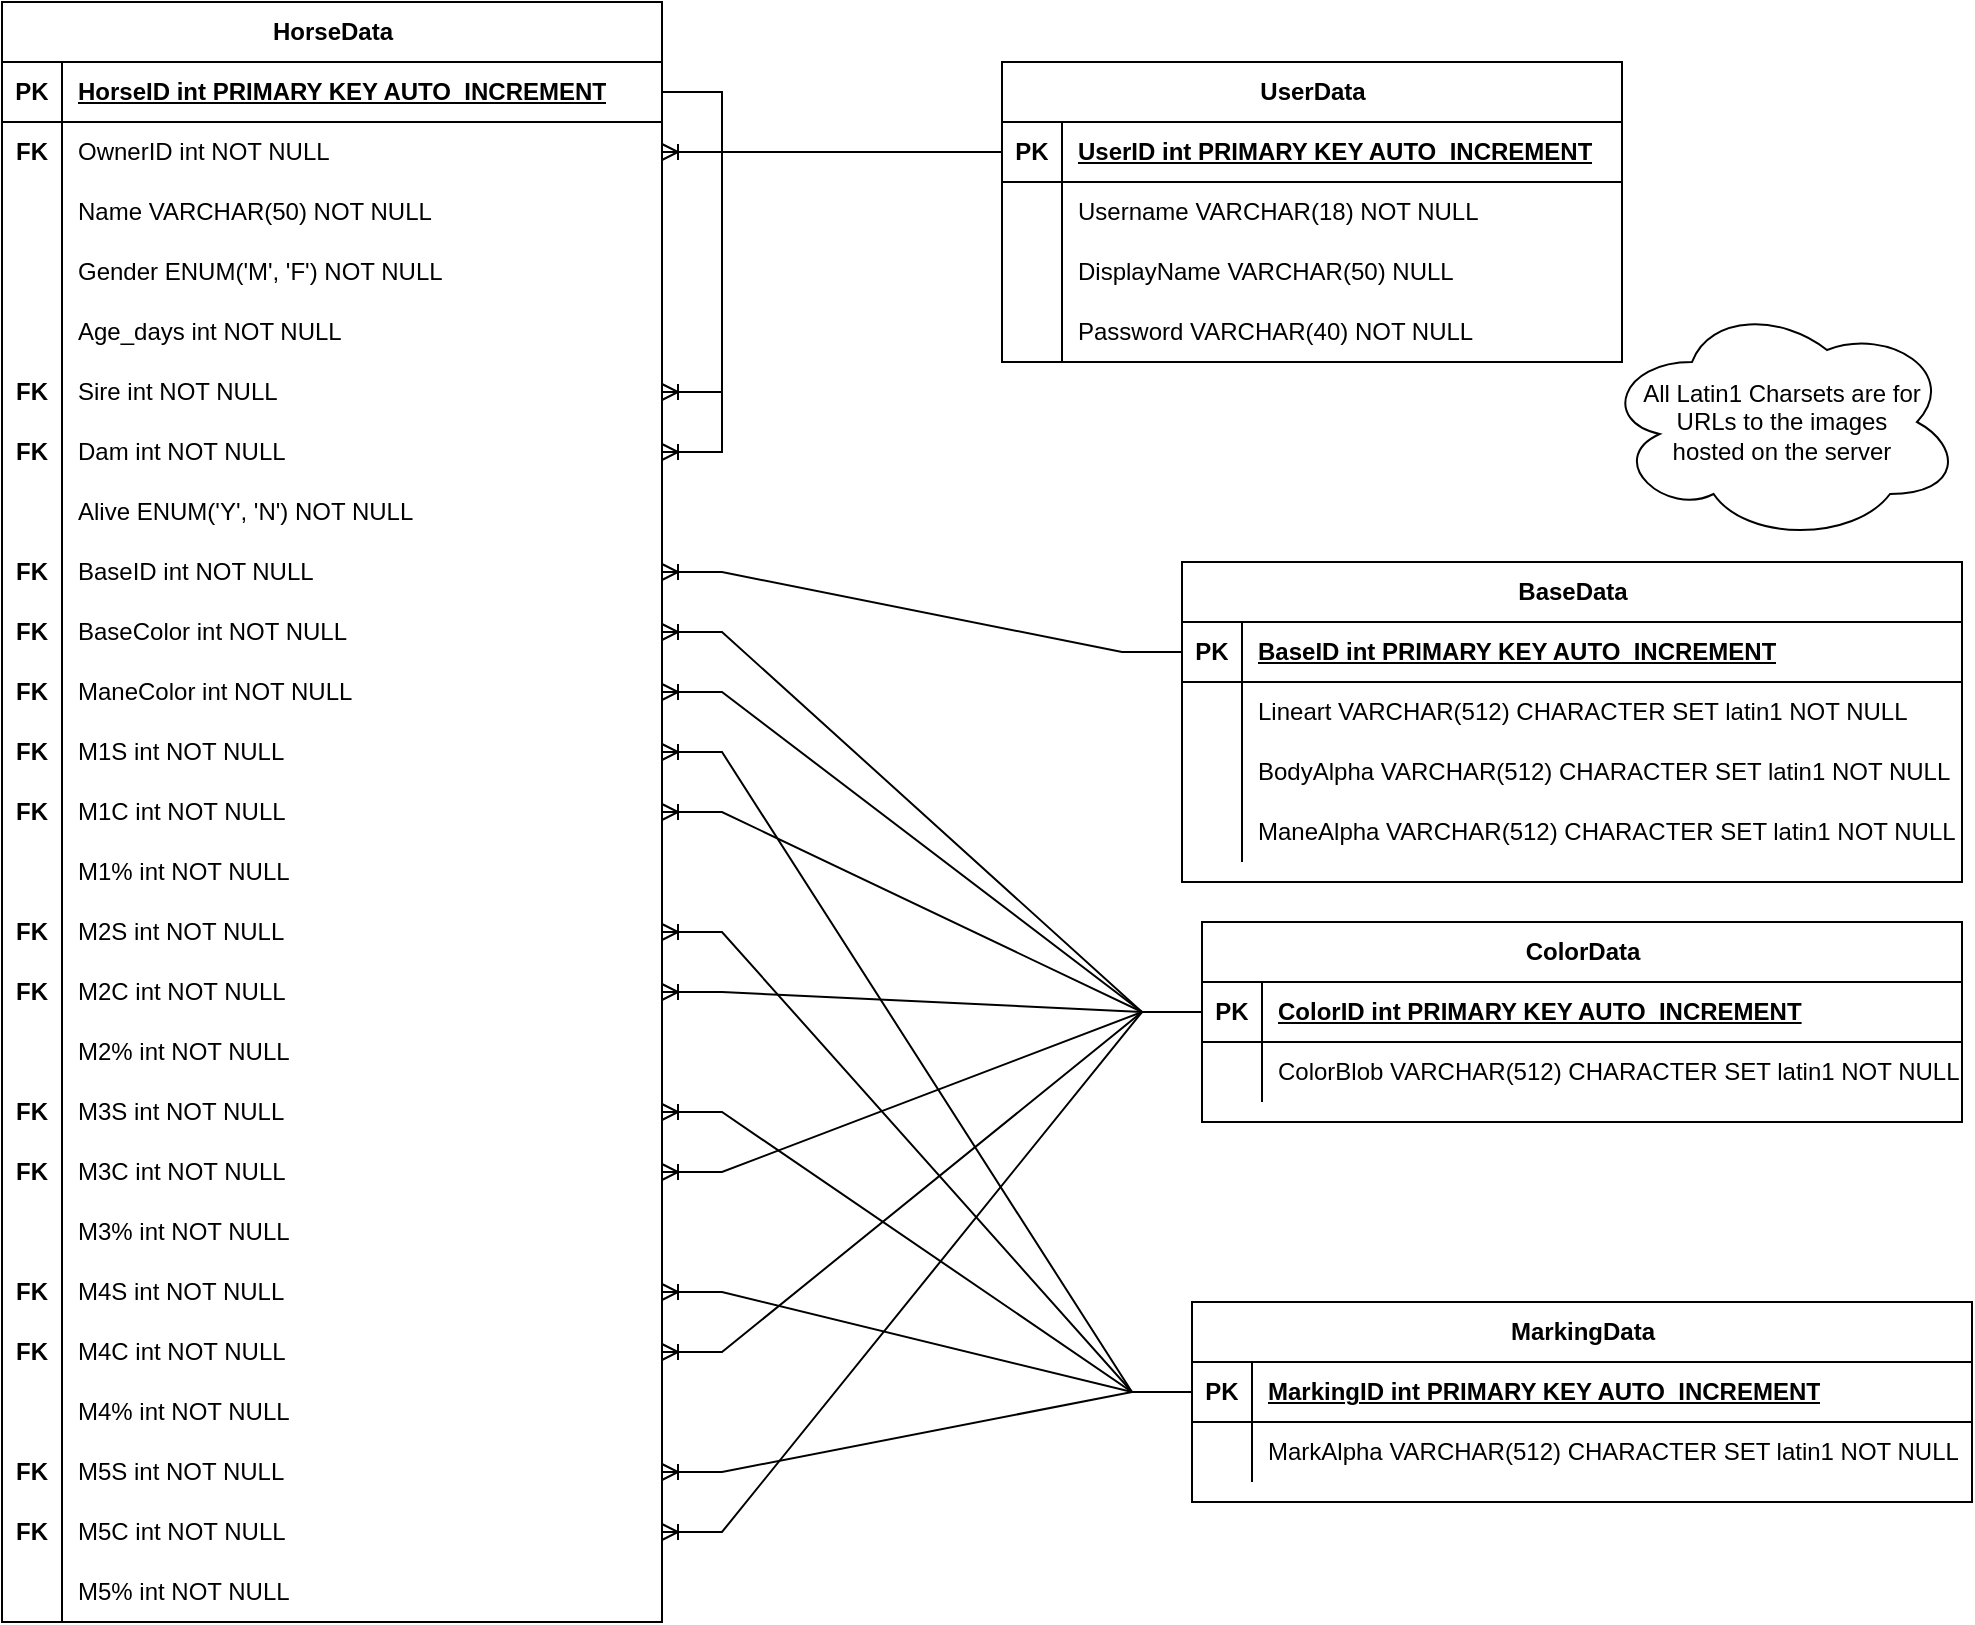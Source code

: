 <mxfile version="26.2.10">
  <diagram id="R2lEEEUBdFMjLlhIrx00" name="Page-1">
    <mxGraphModel dx="1374" dy="1639" grid="1" gridSize="10" guides="1" tooltips="1" connect="1" arrows="1" fold="1" page="1" pageScale="1" pageWidth="1100" pageHeight="850" math="0" shadow="0" extFonts="Permanent Marker^https://fonts.googleapis.com/css?family=Permanent+Marker">
      <root>
        <mxCell id="0" />
        <mxCell id="1" parent="0" />
        <mxCell id="te6V1buCofN-hGADEPNH-1" value="UserData" style="shape=table;startSize=30;container=1;collapsible=1;childLayout=tableLayout;fixedRows=1;rowLines=0;fontStyle=1;align=center;resizeLast=1;html=1;" parent="1" vertex="1">
          <mxGeometry x="610" y="-800" width="310" height="150" as="geometry" />
        </mxCell>
        <mxCell id="te6V1buCofN-hGADEPNH-2" value="" style="shape=tableRow;horizontal=0;startSize=0;swimlaneHead=0;swimlaneBody=0;fillColor=none;collapsible=0;dropTarget=0;points=[[0,0.5],[1,0.5]];portConstraint=eastwest;top=0;left=0;right=0;bottom=1;" parent="te6V1buCofN-hGADEPNH-1" vertex="1">
          <mxGeometry y="30" width="310" height="30" as="geometry" />
        </mxCell>
        <mxCell id="te6V1buCofN-hGADEPNH-3" value="PK" style="shape=partialRectangle;connectable=0;fillColor=none;top=0;left=0;bottom=0;right=0;fontStyle=1;overflow=hidden;whiteSpace=wrap;html=1;" parent="te6V1buCofN-hGADEPNH-2" vertex="1">
          <mxGeometry width="30" height="30" as="geometry">
            <mxRectangle width="30" height="30" as="alternateBounds" />
          </mxGeometry>
        </mxCell>
        <mxCell id="te6V1buCofN-hGADEPNH-4" value="UserID int PRIMARY KEY AUTO_INCREMENT" style="shape=partialRectangle;connectable=0;fillColor=none;top=0;left=0;bottom=0;right=0;align=left;spacingLeft=6;fontStyle=5;overflow=hidden;whiteSpace=wrap;html=1;" parent="te6V1buCofN-hGADEPNH-2" vertex="1">
          <mxGeometry x="30" width="280" height="30" as="geometry">
            <mxRectangle width="280" height="30" as="alternateBounds" />
          </mxGeometry>
        </mxCell>
        <mxCell id="te6V1buCofN-hGADEPNH-8" value="" style="shape=tableRow;horizontal=0;startSize=0;swimlaneHead=0;swimlaneBody=0;fillColor=none;collapsible=0;dropTarget=0;points=[[0,0.5],[1,0.5]];portConstraint=eastwest;top=0;left=0;right=0;bottom=0;" parent="te6V1buCofN-hGADEPNH-1" vertex="1">
          <mxGeometry y="60" width="310" height="30" as="geometry" />
        </mxCell>
        <mxCell id="te6V1buCofN-hGADEPNH-9" value="" style="shape=partialRectangle;connectable=0;fillColor=none;top=0;left=0;bottom=0;right=0;editable=1;overflow=hidden;whiteSpace=wrap;html=1;" parent="te6V1buCofN-hGADEPNH-8" vertex="1">
          <mxGeometry width="30" height="30" as="geometry">
            <mxRectangle width="30" height="30" as="alternateBounds" />
          </mxGeometry>
        </mxCell>
        <mxCell id="te6V1buCofN-hGADEPNH-10" value="Username VARCHAR(18) NOT NULL" style="shape=partialRectangle;connectable=0;fillColor=none;top=0;left=0;bottom=0;right=0;align=left;spacingLeft=6;overflow=hidden;whiteSpace=wrap;html=1;" parent="te6V1buCofN-hGADEPNH-8" vertex="1">
          <mxGeometry x="30" width="280" height="30" as="geometry">
            <mxRectangle width="280" height="30" as="alternateBounds" />
          </mxGeometry>
        </mxCell>
        <mxCell id="te6V1buCofN-hGADEPNH-5" value="" style="shape=tableRow;horizontal=0;startSize=0;swimlaneHead=0;swimlaneBody=0;fillColor=none;collapsible=0;dropTarget=0;points=[[0,0.5],[1,0.5]];portConstraint=eastwest;top=0;left=0;right=0;bottom=0;" parent="te6V1buCofN-hGADEPNH-1" vertex="1">
          <mxGeometry y="90" width="310" height="30" as="geometry" />
        </mxCell>
        <mxCell id="te6V1buCofN-hGADEPNH-6" value="" style="shape=partialRectangle;connectable=0;fillColor=none;top=0;left=0;bottom=0;right=0;editable=1;overflow=hidden;whiteSpace=wrap;html=1;" parent="te6V1buCofN-hGADEPNH-5" vertex="1">
          <mxGeometry width="30" height="30" as="geometry">
            <mxRectangle width="30" height="30" as="alternateBounds" />
          </mxGeometry>
        </mxCell>
        <mxCell id="te6V1buCofN-hGADEPNH-7" value="DisplayName VARCHAR(50) NULL" style="shape=partialRectangle;connectable=0;fillColor=none;top=0;left=0;bottom=0;right=0;align=left;spacingLeft=6;overflow=hidden;whiteSpace=wrap;html=1;" parent="te6V1buCofN-hGADEPNH-5" vertex="1">
          <mxGeometry x="30" width="280" height="30" as="geometry">
            <mxRectangle width="280" height="30" as="alternateBounds" />
          </mxGeometry>
        </mxCell>
        <mxCell id="te6V1buCofN-hGADEPNH-11" value="" style="shape=tableRow;horizontal=0;startSize=0;swimlaneHead=0;swimlaneBody=0;fillColor=none;collapsible=0;dropTarget=0;points=[[0,0.5],[1,0.5]];portConstraint=eastwest;top=0;left=0;right=0;bottom=0;" parent="te6V1buCofN-hGADEPNH-1" vertex="1">
          <mxGeometry y="120" width="310" height="30" as="geometry" />
        </mxCell>
        <mxCell id="te6V1buCofN-hGADEPNH-12" value="" style="shape=partialRectangle;connectable=0;fillColor=none;top=0;left=0;bottom=0;right=0;editable=1;overflow=hidden;whiteSpace=wrap;html=1;" parent="te6V1buCofN-hGADEPNH-11" vertex="1">
          <mxGeometry width="30" height="30" as="geometry">
            <mxRectangle width="30" height="30" as="alternateBounds" />
          </mxGeometry>
        </mxCell>
        <mxCell id="te6V1buCofN-hGADEPNH-13" value="Password VARCHAR(40) NOT NULL" style="shape=partialRectangle;connectable=0;fillColor=none;top=0;left=0;bottom=0;right=0;align=left;spacingLeft=6;overflow=hidden;whiteSpace=wrap;html=1;" parent="te6V1buCofN-hGADEPNH-11" vertex="1">
          <mxGeometry x="30" width="280" height="30" as="geometry">
            <mxRectangle width="280" height="30" as="alternateBounds" />
          </mxGeometry>
        </mxCell>
        <mxCell id="Zvi6q5KNa7sPgBDBQoWv-1" value="HorseData" style="shape=table;startSize=30;container=1;collapsible=1;childLayout=tableLayout;fixedRows=1;rowLines=0;fontStyle=1;align=center;resizeLast=1;html=1;" vertex="1" parent="1">
          <mxGeometry x="110" y="-830" width="330" height="810" as="geometry" />
        </mxCell>
        <mxCell id="Zvi6q5KNa7sPgBDBQoWv-2" value="" style="shape=tableRow;horizontal=0;startSize=0;swimlaneHead=0;swimlaneBody=0;fillColor=none;collapsible=0;dropTarget=0;points=[[0,0.5],[1,0.5]];portConstraint=eastwest;top=0;left=0;right=0;bottom=1;" vertex="1" parent="Zvi6q5KNa7sPgBDBQoWv-1">
          <mxGeometry y="30" width="330" height="30" as="geometry" />
        </mxCell>
        <mxCell id="Zvi6q5KNa7sPgBDBQoWv-3" value="PK" style="shape=partialRectangle;connectable=0;fillColor=none;top=0;left=0;bottom=0;right=0;fontStyle=1;overflow=hidden;whiteSpace=wrap;html=1;" vertex="1" parent="Zvi6q5KNa7sPgBDBQoWv-2">
          <mxGeometry width="30" height="30" as="geometry">
            <mxRectangle width="30" height="30" as="alternateBounds" />
          </mxGeometry>
        </mxCell>
        <mxCell id="Zvi6q5KNa7sPgBDBQoWv-4" value="HorseID int PRIMARY KEY AUTO_INCREMENT" style="shape=partialRectangle;connectable=0;fillColor=none;top=0;left=0;bottom=0;right=0;align=left;spacingLeft=6;fontStyle=5;overflow=hidden;whiteSpace=wrap;html=1;" vertex="1" parent="Zvi6q5KNa7sPgBDBQoWv-2">
          <mxGeometry x="30" width="300" height="30" as="geometry">
            <mxRectangle width="300" height="30" as="alternateBounds" />
          </mxGeometry>
        </mxCell>
        <mxCell id="Zvi6q5KNa7sPgBDBQoWv-5" value="" style="shape=tableRow;horizontal=0;startSize=0;swimlaneHead=0;swimlaneBody=0;fillColor=none;collapsible=0;dropTarget=0;points=[[0,0.5],[1,0.5]];portConstraint=eastwest;top=0;left=0;right=0;bottom=0;" vertex="1" parent="Zvi6q5KNa7sPgBDBQoWv-1">
          <mxGeometry y="60" width="330" height="30" as="geometry" />
        </mxCell>
        <mxCell id="Zvi6q5KNa7sPgBDBQoWv-6" value="FK" style="shape=partialRectangle;connectable=0;fillColor=none;top=0;left=0;bottom=0;right=0;editable=1;overflow=hidden;whiteSpace=wrap;html=1;fontStyle=1" vertex="1" parent="Zvi6q5KNa7sPgBDBQoWv-5">
          <mxGeometry width="30" height="30" as="geometry">
            <mxRectangle width="30" height="30" as="alternateBounds" />
          </mxGeometry>
        </mxCell>
        <mxCell id="Zvi6q5KNa7sPgBDBQoWv-7" value="OwnerID int NOT NULL" style="shape=partialRectangle;connectable=0;fillColor=none;top=0;left=0;bottom=0;right=0;align=left;spacingLeft=6;overflow=hidden;whiteSpace=wrap;html=1;" vertex="1" parent="Zvi6q5KNa7sPgBDBQoWv-5">
          <mxGeometry x="30" width="300" height="30" as="geometry">
            <mxRectangle width="300" height="30" as="alternateBounds" />
          </mxGeometry>
        </mxCell>
        <mxCell id="Zvi6q5KNa7sPgBDBQoWv-8" value="" style="shape=tableRow;horizontal=0;startSize=0;swimlaneHead=0;swimlaneBody=0;fillColor=none;collapsible=0;dropTarget=0;points=[[0,0.5],[1,0.5]];portConstraint=eastwest;top=0;left=0;right=0;bottom=0;" vertex="1" parent="Zvi6q5KNa7sPgBDBQoWv-1">
          <mxGeometry y="90" width="330" height="30" as="geometry" />
        </mxCell>
        <mxCell id="Zvi6q5KNa7sPgBDBQoWv-9" value="" style="shape=partialRectangle;connectable=0;fillColor=none;top=0;left=0;bottom=0;right=0;editable=1;overflow=hidden;whiteSpace=wrap;html=1;fontStyle=1" vertex="1" parent="Zvi6q5KNa7sPgBDBQoWv-8">
          <mxGeometry width="30" height="30" as="geometry">
            <mxRectangle width="30" height="30" as="alternateBounds" />
          </mxGeometry>
        </mxCell>
        <mxCell id="Zvi6q5KNa7sPgBDBQoWv-10" value="Name VARCHAR(50) NOT NULL" style="shape=partialRectangle;connectable=0;fillColor=none;top=0;left=0;bottom=0;right=0;align=left;spacingLeft=6;overflow=hidden;whiteSpace=wrap;html=1;" vertex="1" parent="Zvi6q5KNa7sPgBDBQoWv-8">
          <mxGeometry x="30" width="300" height="30" as="geometry">
            <mxRectangle width="300" height="30" as="alternateBounds" />
          </mxGeometry>
        </mxCell>
        <mxCell id="Zvi6q5KNa7sPgBDBQoWv-11" value="" style="shape=tableRow;horizontal=0;startSize=0;swimlaneHead=0;swimlaneBody=0;fillColor=none;collapsible=0;dropTarget=0;points=[[0,0.5],[1,0.5]];portConstraint=eastwest;top=0;left=0;right=0;bottom=0;" vertex="1" parent="Zvi6q5KNa7sPgBDBQoWv-1">
          <mxGeometry y="120" width="330" height="30" as="geometry" />
        </mxCell>
        <mxCell id="Zvi6q5KNa7sPgBDBQoWv-12" value="" style="shape=partialRectangle;connectable=0;fillColor=none;top=0;left=0;bottom=0;right=0;editable=1;overflow=hidden;whiteSpace=wrap;html=1;fontStyle=1" vertex="1" parent="Zvi6q5KNa7sPgBDBQoWv-11">
          <mxGeometry width="30" height="30" as="geometry">
            <mxRectangle width="30" height="30" as="alternateBounds" />
          </mxGeometry>
        </mxCell>
        <mxCell id="Zvi6q5KNa7sPgBDBQoWv-13" value="Gender ENUM(&#39;M&#39;, &#39;F&#39;) NOT NULL" style="shape=partialRectangle;connectable=0;fillColor=none;top=0;left=0;bottom=0;right=0;align=left;spacingLeft=6;overflow=hidden;whiteSpace=wrap;html=1;" vertex="1" parent="Zvi6q5KNa7sPgBDBQoWv-11">
          <mxGeometry x="30" width="300" height="30" as="geometry">
            <mxRectangle width="300" height="30" as="alternateBounds" />
          </mxGeometry>
        </mxCell>
        <mxCell id="Zvi6q5KNa7sPgBDBQoWv-67" value="" style="shape=tableRow;horizontal=0;startSize=0;swimlaneHead=0;swimlaneBody=0;fillColor=none;collapsible=0;dropTarget=0;points=[[0,0.5],[1,0.5]];portConstraint=eastwest;top=0;left=0;right=0;bottom=0;" vertex="1" parent="Zvi6q5KNa7sPgBDBQoWv-1">
          <mxGeometry y="150" width="330" height="30" as="geometry" />
        </mxCell>
        <mxCell id="Zvi6q5KNa7sPgBDBQoWv-68" value="" style="shape=partialRectangle;connectable=0;fillColor=none;top=0;left=0;bottom=0;right=0;editable=1;overflow=hidden;whiteSpace=wrap;html=1;fontStyle=1" vertex="1" parent="Zvi6q5KNa7sPgBDBQoWv-67">
          <mxGeometry width="30" height="30" as="geometry">
            <mxRectangle width="30" height="30" as="alternateBounds" />
          </mxGeometry>
        </mxCell>
        <mxCell id="Zvi6q5KNa7sPgBDBQoWv-69" value="Age_days int NOT NULL" style="shape=partialRectangle;connectable=0;fillColor=none;top=0;left=0;bottom=0;right=0;align=left;spacingLeft=6;overflow=hidden;whiteSpace=wrap;html=1;" vertex="1" parent="Zvi6q5KNa7sPgBDBQoWv-67">
          <mxGeometry x="30" width="300" height="30" as="geometry">
            <mxRectangle width="300" height="30" as="alternateBounds" />
          </mxGeometry>
        </mxCell>
        <mxCell id="Zvi6q5KNa7sPgBDBQoWv-70" value="" style="shape=tableRow;horizontal=0;startSize=0;swimlaneHead=0;swimlaneBody=0;fillColor=none;collapsible=0;dropTarget=0;points=[[0,0.5],[1,0.5]];portConstraint=eastwest;top=0;left=0;right=0;bottom=0;" vertex="1" parent="Zvi6q5KNa7sPgBDBQoWv-1">
          <mxGeometry y="180" width="330" height="30" as="geometry" />
        </mxCell>
        <mxCell id="Zvi6q5KNa7sPgBDBQoWv-71" value="FK" style="shape=partialRectangle;connectable=0;fillColor=none;top=0;left=0;bottom=0;right=0;editable=1;overflow=hidden;whiteSpace=wrap;html=1;fontStyle=1" vertex="1" parent="Zvi6q5KNa7sPgBDBQoWv-70">
          <mxGeometry width="30" height="30" as="geometry">
            <mxRectangle width="30" height="30" as="alternateBounds" />
          </mxGeometry>
        </mxCell>
        <mxCell id="Zvi6q5KNa7sPgBDBQoWv-72" value="Sire int NOT NULL" style="shape=partialRectangle;connectable=0;fillColor=none;top=0;left=0;bottom=0;right=0;align=left;spacingLeft=6;overflow=hidden;whiteSpace=wrap;html=1;" vertex="1" parent="Zvi6q5KNa7sPgBDBQoWv-70">
          <mxGeometry x="30" width="300" height="30" as="geometry">
            <mxRectangle width="300" height="30" as="alternateBounds" />
          </mxGeometry>
        </mxCell>
        <mxCell id="Zvi6q5KNa7sPgBDBQoWv-73" value="" style="shape=tableRow;horizontal=0;startSize=0;swimlaneHead=0;swimlaneBody=0;fillColor=none;collapsible=0;dropTarget=0;points=[[0,0.5],[1,0.5]];portConstraint=eastwest;top=0;left=0;right=0;bottom=0;" vertex="1" parent="Zvi6q5KNa7sPgBDBQoWv-1">
          <mxGeometry y="210" width="330" height="30" as="geometry" />
        </mxCell>
        <mxCell id="Zvi6q5KNa7sPgBDBQoWv-74" value="FK" style="shape=partialRectangle;connectable=0;fillColor=none;top=0;left=0;bottom=0;right=0;editable=1;overflow=hidden;whiteSpace=wrap;html=1;fontStyle=1" vertex="1" parent="Zvi6q5KNa7sPgBDBQoWv-73">
          <mxGeometry width="30" height="30" as="geometry">
            <mxRectangle width="30" height="30" as="alternateBounds" />
          </mxGeometry>
        </mxCell>
        <mxCell id="Zvi6q5KNa7sPgBDBQoWv-75" value="Dam int NOT NULL" style="shape=partialRectangle;connectable=0;fillColor=none;top=0;left=0;bottom=0;right=0;align=left;spacingLeft=6;overflow=hidden;whiteSpace=wrap;html=1;" vertex="1" parent="Zvi6q5KNa7sPgBDBQoWv-73">
          <mxGeometry x="30" width="300" height="30" as="geometry">
            <mxRectangle width="300" height="30" as="alternateBounds" />
          </mxGeometry>
        </mxCell>
        <mxCell id="Zvi6q5KNa7sPgBDBQoWv-76" value="" style="shape=tableRow;horizontal=0;startSize=0;swimlaneHead=0;swimlaneBody=0;fillColor=none;collapsible=0;dropTarget=0;points=[[0,0.5],[1,0.5]];portConstraint=eastwest;top=0;left=0;right=0;bottom=0;" vertex="1" parent="Zvi6q5KNa7sPgBDBQoWv-1">
          <mxGeometry y="240" width="330" height="30" as="geometry" />
        </mxCell>
        <mxCell id="Zvi6q5KNa7sPgBDBQoWv-77" value="" style="shape=partialRectangle;connectable=0;fillColor=none;top=0;left=0;bottom=0;right=0;editable=1;overflow=hidden;whiteSpace=wrap;html=1;fontStyle=1" vertex="1" parent="Zvi6q5KNa7sPgBDBQoWv-76">
          <mxGeometry width="30" height="30" as="geometry">
            <mxRectangle width="30" height="30" as="alternateBounds" />
          </mxGeometry>
        </mxCell>
        <mxCell id="Zvi6q5KNa7sPgBDBQoWv-78" value="Alive ENUM(&#39;Y&#39;, &#39;N&#39;) NOT NULL" style="shape=partialRectangle;connectable=0;fillColor=none;top=0;left=0;bottom=0;right=0;align=left;spacingLeft=6;overflow=hidden;whiteSpace=wrap;html=1;" vertex="1" parent="Zvi6q5KNa7sPgBDBQoWv-76">
          <mxGeometry x="30" width="300" height="30" as="geometry">
            <mxRectangle width="300" height="30" as="alternateBounds" />
          </mxGeometry>
        </mxCell>
        <mxCell id="Zvi6q5KNa7sPgBDBQoWv-79" value="" style="shape=tableRow;horizontal=0;startSize=0;swimlaneHead=0;swimlaneBody=0;fillColor=none;collapsible=0;dropTarget=0;points=[[0,0.5],[1,0.5]];portConstraint=eastwest;top=0;left=0;right=0;bottom=0;" vertex="1" parent="Zvi6q5KNa7sPgBDBQoWv-1">
          <mxGeometry y="270" width="330" height="30" as="geometry" />
        </mxCell>
        <mxCell id="Zvi6q5KNa7sPgBDBQoWv-80" value="FK" style="shape=partialRectangle;connectable=0;fillColor=none;top=0;left=0;bottom=0;right=0;editable=1;overflow=hidden;whiteSpace=wrap;html=1;fontStyle=1" vertex="1" parent="Zvi6q5KNa7sPgBDBQoWv-79">
          <mxGeometry width="30" height="30" as="geometry">
            <mxRectangle width="30" height="30" as="alternateBounds" />
          </mxGeometry>
        </mxCell>
        <mxCell id="Zvi6q5KNa7sPgBDBQoWv-81" value="BaseID int NOT NULL" style="shape=partialRectangle;connectable=0;fillColor=none;top=0;left=0;bottom=0;right=0;align=left;spacingLeft=6;overflow=hidden;whiteSpace=wrap;html=1;" vertex="1" parent="Zvi6q5KNa7sPgBDBQoWv-79">
          <mxGeometry x="30" width="300" height="30" as="geometry">
            <mxRectangle width="300" height="30" as="alternateBounds" />
          </mxGeometry>
        </mxCell>
        <mxCell id="Zvi6q5KNa7sPgBDBQoWv-82" value="" style="shape=tableRow;horizontal=0;startSize=0;swimlaneHead=0;swimlaneBody=0;fillColor=none;collapsible=0;dropTarget=0;points=[[0,0.5],[1,0.5]];portConstraint=eastwest;top=0;left=0;right=0;bottom=0;" vertex="1" parent="Zvi6q5KNa7sPgBDBQoWv-1">
          <mxGeometry y="300" width="330" height="30" as="geometry" />
        </mxCell>
        <mxCell id="Zvi6q5KNa7sPgBDBQoWv-83" value="FK" style="shape=partialRectangle;connectable=0;fillColor=none;top=0;left=0;bottom=0;right=0;editable=1;overflow=hidden;whiteSpace=wrap;html=1;fontStyle=1" vertex="1" parent="Zvi6q5KNa7sPgBDBQoWv-82">
          <mxGeometry width="30" height="30" as="geometry">
            <mxRectangle width="30" height="30" as="alternateBounds" />
          </mxGeometry>
        </mxCell>
        <mxCell id="Zvi6q5KNa7sPgBDBQoWv-84" value="BaseColor int NOT NULL" style="shape=partialRectangle;connectable=0;fillColor=none;top=0;left=0;bottom=0;right=0;align=left;spacingLeft=6;overflow=hidden;whiteSpace=wrap;html=1;" vertex="1" parent="Zvi6q5KNa7sPgBDBQoWv-82">
          <mxGeometry x="30" width="300" height="30" as="geometry">
            <mxRectangle width="300" height="30" as="alternateBounds" />
          </mxGeometry>
        </mxCell>
        <mxCell id="Zvi6q5KNa7sPgBDBQoWv-85" value="" style="shape=tableRow;horizontal=0;startSize=0;swimlaneHead=0;swimlaneBody=0;fillColor=none;collapsible=0;dropTarget=0;points=[[0,0.5],[1,0.5]];portConstraint=eastwest;top=0;left=0;right=0;bottom=0;" vertex="1" parent="Zvi6q5KNa7sPgBDBQoWv-1">
          <mxGeometry y="330" width="330" height="30" as="geometry" />
        </mxCell>
        <mxCell id="Zvi6q5KNa7sPgBDBQoWv-86" value="FK" style="shape=partialRectangle;connectable=0;fillColor=none;top=0;left=0;bottom=0;right=0;editable=1;overflow=hidden;whiteSpace=wrap;html=1;fontStyle=1" vertex="1" parent="Zvi6q5KNa7sPgBDBQoWv-85">
          <mxGeometry width="30" height="30" as="geometry">
            <mxRectangle width="30" height="30" as="alternateBounds" />
          </mxGeometry>
        </mxCell>
        <mxCell id="Zvi6q5KNa7sPgBDBQoWv-87" value="ManeColor int NOT NULL" style="shape=partialRectangle;connectable=0;fillColor=none;top=0;left=0;bottom=0;right=0;align=left;spacingLeft=6;overflow=hidden;whiteSpace=wrap;html=1;" vertex="1" parent="Zvi6q5KNa7sPgBDBQoWv-85">
          <mxGeometry x="30" width="300" height="30" as="geometry">
            <mxRectangle width="300" height="30" as="alternateBounds" />
          </mxGeometry>
        </mxCell>
        <mxCell id="Zvi6q5KNa7sPgBDBQoWv-88" value="" style="shape=tableRow;horizontal=0;startSize=0;swimlaneHead=0;swimlaneBody=0;fillColor=none;collapsible=0;dropTarget=0;points=[[0,0.5],[1,0.5]];portConstraint=eastwest;top=0;left=0;right=0;bottom=0;" vertex="1" parent="Zvi6q5KNa7sPgBDBQoWv-1">
          <mxGeometry y="360" width="330" height="30" as="geometry" />
        </mxCell>
        <mxCell id="Zvi6q5KNa7sPgBDBQoWv-89" value="FK" style="shape=partialRectangle;connectable=0;fillColor=none;top=0;left=0;bottom=0;right=0;editable=1;overflow=hidden;whiteSpace=wrap;html=1;fontStyle=1" vertex="1" parent="Zvi6q5KNa7sPgBDBQoWv-88">
          <mxGeometry width="30" height="30" as="geometry">
            <mxRectangle width="30" height="30" as="alternateBounds" />
          </mxGeometry>
        </mxCell>
        <mxCell id="Zvi6q5KNa7sPgBDBQoWv-90" value="M1S int NOT NULL" style="shape=partialRectangle;connectable=0;fillColor=none;top=0;left=0;bottom=0;right=0;align=left;spacingLeft=6;overflow=hidden;whiteSpace=wrap;html=1;" vertex="1" parent="Zvi6q5KNa7sPgBDBQoWv-88">
          <mxGeometry x="30" width="300" height="30" as="geometry">
            <mxRectangle width="300" height="30" as="alternateBounds" />
          </mxGeometry>
        </mxCell>
        <mxCell id="Zvi6q5KNa7sPgBDBQoWv-91" value="" style="shape=tableRow;horizontal=0;startSize=0;swimlaneHead=0;swimlaneBody=0;fillColor=none;collapsible=0;dropTarget=0;points=[[0,0.5],[1,0.5]];portConstraint=eastwest;top=0;left=0;right=0;bottom=0;" vertex="1" parent="Zvi6q5KNa7sPgBDBQoWv-1">
          <mxGeometry y="390" width="330" height="30" as="geometry" />
        </mxCell>
        <mxCell id="Zvi6q5KNa7sPgBDBQoWv-92" value="FK" style="shape=partialRectangle;connectable=0;fillColor=none;top=0;left=0;bottom=0;right=0;editable=1;overflow=hidden;whiteSpace=wrap;html=1;fontStyle=1" vertex="1" parent="Zvi6q5KNa7sPgBDBQoWv-91">
          <mxGeometry width="30" height="30" as="geometry">
            <mxRectangle width="30" height="30" as="alternateBounds" />
          </mxGeometry>
        </mxCell>
        <mxCell id="Zvi6q5KNa7sPgBDBQoWv-93" value="M1C int NOT NULL" style="shape=partialRectangle;connectable=0;fillColor=none;top=0;left=0;bottom=0;right=0;align=left;spacingLeft=6;overflow=hidden;whiteSpace=wrap;html=1;" vertex="1" parent="Zvi6q5KNa7sPgBDBQoWv-91">
          <mxGeometry x="30" width="300" height="30" as="geometry">
            <mxRectangle width="300" height="30" as="alternateBounds" />
          </mxGeometry>
        </mxCell>
        <mxCell id="Zvi6q5KNa7sPgBDBQoWv-94" value="" style="shape=tableRow;horizontal=0;startSize=0;swimlaneHead=0;swimlaneBody=0;fillColor=none;collapsible=0;dropTarget=0;points=[[0,0.5],[1,0.5]];portConstraint=eastwest;top=0;left=0;right=0;bottom=0;" vertex="1" parent="Zvi6q5KNa7sPgBDBQoWv-1">
          <mxGeometry y="420" width="330" height="30" as="geometry" />
        </mxCell>
        <mxCell id="Zvi6q5KNa7sPgBDBQoWv-95" value="" style="shape=partialRectangle;connectable=0;fillColor=none;top=0;left=0;bottom=0;right=0;editable=1;overflow=hidden;whiteSpace=wrap;html=1;fontStyle=1" vertex="1" parent="Zvi6q5KNa7sPgBDBQoWv-94">
          <mxGeometry width="30" height="30" as="geometry">
            <mxRectangle width="30" height="30" as="alternateBounds" />
          </mxGeometry>
        </mxCell>
        <mxCell id="Zvi6q5KNa7sPgBDBQoWv-96" value="M1% int NOT NULL" style="shape=partialRectangle;connectable=0;fillColor=none;top=0;left=0;bottom=0;right=0;align=left;spacingLeft=6;overflow=hidden;whiteSpace=wrap;html=1;" vertex="1" parent="Zvi6q5KNa7sPgBDBQoWv-94">
          <mxGeometry x="30" width="300" height="30" as="geometry">
            <mxRectangle width="300" height="30" as="alternateBounds" />
          </mxGeometry>
        </mxCell>
        <mxCell id="Zvi6q5KNa7sPgBDBQoWv-97" value="" style="shape=tableRow;horizontal=0;startSize=0;swimlaneHead=0;swimlaneBody=0;fillColor=none;collapsible=0;dropTarget=0;points=[[0,0.5],[1,0.5]];portConstraint=eastwest;top=0;left=0;right=0;bottom=0;" vertex="1" parent="Zvi6q5KNa7sPgBDBQoWv-1">
          <mxGeometry y="450" width="330" height="30" as="geometry" />
        </mxCell>
        <mxCell id="Zvi6q5KNa7sPgBDBQoWv-98" value="FK" style="shape=partialRectangle;connectable=0;fillColor=none;top=0;left=0;bottom=0;right=0;editable=1;overflow=hidden;whiteSpace=wrap;html=1;fontStyle=1" vertex="1" parent="Zvi6q5KNa7sPgBDBQoWv-97">
          <mxGeometry width="30" height="30" as="geometry">
            <mxRectangle width="30" height="30" as="alternateBounds" />
          </mxGeometry>
        </mxCell>
        <mxCell id="Zvi6q5KNa7sPgBDBQoWv-99" value="M2S int NOT NULL" style="shape=partialRectangle;connectable=0;fillColor=none;top=0;left=0;bottom=0;right=0;align=left;spacingLeft=6;overflow=hidden;whiteSpace=wrap;html=1;" vertex="1" parent="Zvi6q5KNa7sPgBDBQoWv-97">
          <mxGeometry x="30" width="300" height="30" as="geometry">
            <mxRectangle width="300" height="30" as="alternateBounds" />
          </mxGeometry>
        </mxCell>
        <mxCell id="Zvi6q5KNa7sPgBDBQoWv-100" value="" style="shape=tableRow;horizontal=0;startSize=0;swimlaneHead=0;swimlaneBody=0;fillColor=none;collapsible=0;dropTarget=0;points=[[0,0.5],[1,0.5]];portConstraint=eastwest;top=0;left=0;right=0;bottom=0;" vertex="1" parent="Zvi6q5KNa7sPgBDBQoWv-1">
          <mxGeometry y="480" width="330" height="30" as="geometry" />
        </mxCell>
        <mxCell id="Zvi6q5KNa7sPgBDBQoWv-101" value="FK" style="shape=partialRectangle;connectable=0;fillColor=none;top=0;left=0;bottom=0;right=0;editable=1;overflow=hidden;whiteSpace=wrap;html=1;fontStyle=1" vertex="1" parent="Zvi6q5KNa7sPgBDBQoWv-100">
          <mxGeometry width="30" height="30" as="geometry">
            <mxRectangle width="30" height="30" as="alternateBounds" />
          </mxGeometry>
        </mxCell>
        <mxCell id="Zvi6q5KNa7sPgBDBQoWv-102" value="M2C int NOT NULL" style="shape=partialRectangle;connectable=0;fillColor=none;top=0;left=0;bottom=0;right=0;align=left;spacingLeft=6;overflow=hidden;whiteSpace=wrap;html=1;" vertex="1" parent="Zvi6q5KNa7sPgBDBQoWv-100">
          <mxGeometry x="30" width="300" height="30" as="geometry">
            <mxRectangle width="300" height="30" as="alternateBounds" />
          </mxGeometry>
        </mxCell>
        <mxCell id="Zvi6q5KNa7sPgBDBQoWv-103" value="" style="shape=tableRow;horizontal=0;startSize=0;swimlaneHead=0;swimlaneBody=0;fillColor=none;collapsible=0;dropTarget=0;points=[[0,0.5],[1,0.5]];portConstraint=eastwest;top=0;left=0;right=0;bottom=0;" vertex="1" parent="Zvi6q5KNa7sPgBDBQoWv-1">
          <mxGeometry y="510" width="330" height="30" as="geometry" />
        </mxCell>
        <mxCell id="Zvi6q5KNa7sPgBDBQoWv-104" value="" style="shape=partialRectangle;connectable=0;fillColor=none;top=0;left=0;bottom=0;right=0;editable=1;overflow=hidden;whiteSpace=wrap;html=1;fontStyle=1" vertex="1" parent="Zvi6q5KNa7sPgBDBQoWv-103">
          <mxGeometry width="30" height="30" as="geometry">
            <mxRectangle width="30" height="30" as="alternateBounds" />
          </mxGeometry>
        </mxCell>
        <mxCell id="Zvi6q5KNa7sPgBDBQoWv-105" value="M2% int NOT NULL" style="shape=partialRectangle;connectable=0;fillColor=none;top=0;left=0;bottom=0;right=0;align=left;spacingLeft=6;overflow=hidden;whiteSpace=wrap;html=1;" vertex="1" parent="Zvi6q5KNa7sPgBDBQoWv-103">
          <mxGeometry x="30" width="300" height="30" as="geometry">
            <mxRectangle width="300" height="30" as="alternateBounds" />
          </mxGeometry>
        </mxCell>
        <mxCell id="Zvi6q5KNa7sPgBDBQoWv-112" value="" style="shape=tableRow;horizontal=0;startSize=0;swimlaneHead=0;swimlaneBody=0;fillColor=none;collapsible=0;dropTarget=0;points=[[0,0.5],[1,0.5]];portConstraint=eastwest;top=0;left=0;right=0;bottom=0;" vertex="1" parent="Zvi6q5KNa7sPgBDBQoWv-1">
          <mxGeometry y="540" width="330" height="30" as="geometry" />
        </mxCell>
        <mxCell id="Zvi6q5KNa7sPgBDBQoWv-113" value="FK" style="shape=partialRectangle;connectable=0;fillColor=none;top=0;left=0;bottom=0;right=0;editable=1;overflow=hidden;whiteSpace=wrap;html=1;fontStyle=1" vertex="1" parent="Zvi6q5KNa7sPgBDBQoWv-112">
          <mxGeometry width="30" height="30" as="geometry">
            <mxRectangle width="30" height="30" as="alternateBounds" />
          </mxGeometry>
        </mxCell>
        <mxCell id="Zvi6q5KNa7sPgBDBQoWv-114" value="M3S int NOT NULL" style="shape=partialRectangle;connectable=0;fillColor=none;top=0;left=0;bottom=0;right=0;align=left;spacingLeft=6;overflow=hidden;whiteSpace=wrap;html=1;" vertex="1" parent="Zvi6q5KNa7sPgBDBQoWv-112">
          <mxGeometry x="30" width="300" height="30" as="geometry">
            <mxRectangle width="300" height="30" as="alternateBounds" />
          </mxGeometry>
        </mxCell>
        <mxCell id="Zvi6q5KNa7sPgBDBQoWv-115" value="" style="shape=tableRow;horizontal=0;startSize=0;swimlaneHead=0;swimlaneBody=0;fillColor=none;collapsible=0;dropTarget=0;points=[[0,0.5],[1,0.5]];portConstraint=eastwest;top=0;left=0;right=0;bottom=0;" vertex="1" parent="Zvi6q5KNa7sPgBDBQoWv-1">
          <mxGeometry y="570" width="330" height="30" as="geometry" />
        </mxCell>
        <mxCell id="Zvi6q5KNa7sPgBDBQoWv-116" value="FK" style="shape=partialRectangle;connectable=0;fillColor=none;top=0;left=0;bottom=0;right=0;editable=1;overflow=hidden;whiteSpace=wrap;html=1;fontStyle=1" vertex="1" parent="Zvi6q5KNa7sPgBDBQoWv-115">
          <mxGeometry width="30" height="30" as="geometry">
            <mxRectangle width="30" height="30" as="alternateBounds" />
          </mxGeometry>
        </mxCell>
        <mxCell id="Zvi6q5KNa7sPgBDBQoWv-117" value="M3C int NOT NULL" style="shape=partialRectangle;connectable=0;fillColor=none;top=0;left=0;bottom=0;right=0;align=left;spacingLeft=6;overflow=hidden;whiteSpace=wrap;html=1;" vertex="1" parent="Zvi6q5KNa7sPgBDBQoWv-115">
          <mxGeometry x="30" width="300" height="30" as="geometry">
            <mxRectangle width="300" height="30" as="alternateBounds" />
          </mxGeometry>
        </mxCell>
        <mxCell id="Zvi6q5KNa7sPgBDBQoWv-118" value="" style="shape=tableRow;horizontal=0;startSize=0;swimlaneHead=0;swimlaneBody=0;fillColor=none;collapsible=0;dropTarget=0;points=[[0,0.5],[1,0.5]];portConstraint=eastwest;top=0;left=0;right=0;bottom=0;" vertex="1" parent="Zvi6q5KNa7sPgBDBQoWv-1">
          <mxGeometry y="600" width="330" height="30" as="geometry" />
        </mxCell>
        <mxCell id="Zvi6q5KNa7sPgBDBQoWv-119" value="" style="shape=partialRectangle;connectable=0;fillColor=none;top=0;left=0;bottom=0;right=0;editable=1;overflow=hidden;whiteSpace=wrap;html=1;fontStyle=1" vertex="1" parent="Zvi6q5KNa7sPgBDBQoWv-118">
          <mxGeometry width="30" height="30" as="geometry">
            <mxRectangle width="30" height="30" as="alternateBounds" />
          </mxGeometry>
        </mxCell>
        <mxCell id="Zvi6q5KNa7sPgBDBQoWv-120" value="M3% int NOT NULL" style="shape=partialRectangle;connectable=0;fillColor=none;top=0;left=0;bottom=0;right=0;align=left;spacingLeft=6;overflow=hidden;whiteSpace=wrap;html=1;" vertex="1" parent="Zvi6q5KNa7sPgBDBQoWv-118">
          <mxGeometry x="30" width="300" height="30" as="geometry">
            <mxRectangle width="300" height="30" as="alternateBounds" />
          </mxGeometry>
        </mxCell>
        <mxCell id="Zvi6q5KNa7sPgBDBQoWv-121" value="" style="shape=tableRow;horizontal=0;startSize=0;swimlaneHead=0;swimlaneBody=0;fillColor=none;collapsible=0;dropTarget=0;points=[[0,0.5],[1,0.5]];portConstraint=eastwest;top=0;left=0;right=0;bottom=0;" vertex="1" parent="Zvi6q5KNa7sPgBDBQoWv-1">
          <mxGeometry y="630" width="330" height="30" as="geometry" />
        </mxCell>
        <mxCell id="Zvi6q5KNa7sPgBDBQoWv-122" value="FK" style="shape=partialRectangle;connectable=0;fillColor=none;top=0;left=0;bottom=0;right=0;editable=1;overflow=hidden;whiteSpace=wrap;html=1;fontStyle=1" vertex="1" parent="Zvi6q5KNa7sPgBDBQoWv-121">
          <mxGeometry width="30" height="30" as="geometry">
            <mxRectangle width="30" height="30" as="alternateBounds" />
          </mxGeometry>
        </mxCell>
        <mxCell id="Zvi6q5KNa7sPgBDBQoWv-123" value="M4S int NOT NULL" style="shape=partialRectangle;connectable=0;fillColor=none;top=0;left=0;bottom=0;right=0;align=left;spacingLeft=6;overflow=hidden;whiteSpace=wrap;html=1;" vertex="1" parent="Zvi6q5KNa7sPgBDBQoWv-121">
          <mxGeometry x="30" width="300" height="30" as="geometry">
            <mxRectangle width="300" height="30" as="alternateBounds" />
          </mxGeometry>
        </mxCell>
        <mxCell id="Zvi6q5KNa7sPgBDBQoWv-124" value="" style="shape=tableRow;horizontal=0;startSize=0;swimlaneHead=0;swimlaneBody=0;fillColor=none;collapsible=0;dropTarget=0;points=[[0,0.5],[1,0.5]];portConstraint=eastwest;top=0;left=0;right=0;bottom=0;" vertex="1" parent="Zvi6q5KNa7sPgBDBQoWv-1">
          <mxGeometry y="660" width="330" height="30" as="geometry" />
        </mxCell>
        <mxCell id="Zvi6q5KNa7sPgBDBQoWv-125" value="FK" style="shape=partialRectangle;connectable=0;fillColor=none;top=0;left=0;bottom=0;right=0;editable=1;overflow=hidden;whiteSpace=wrap;html=1;fontStyle=1" vertex="1" parent="Zvi6q5KNa7sPgBDBQoWv-124">
          <mxGeometry width="30" height="30" as="geometry">
            <mxRectangle width="30" height="30" as="alternateBounds" />
          </mxGeometry>
        </mxCell>
        <mxCell id="Zvi6q5KNa7sPgBDBQoWv-126" value="M4C int NOT NULL" style="shape=partialRectangle;connectable=0;fillColor=none;top=0;left=0;bottom=0;right=0;align=left;spacingLeft=6;overflow=hidden;whiteSpace=wrap;html=1;" vertex="1" parent="Zvi6q5KNa7sPgBDBQoWv-124">
          <mxGeometry x="30" width="300" height="30" as="geometry">
            <mxRectangle width="300" height="30" as="alternateBounds" />
          </mxGeometry>
        </mxCell>
        <mxCell id="Zvi6q5KNa7sPgBDBQoWv-127" value="" style="shape=tableRow;horizontal=0;startSize=0;swimlaneHead=0;swimlaneBody=0;fillColor=none;collapsible=0;dropTarget=0;points=[[0,0.5],[1,0.5]];portConstraint=eastwest;top=0;left=0;right=0;bottom=0;" vertex="1" parent="Zvi6q5KNa7sPgBDBQoWv-1">
          <mxGeometry y="690" width="330" height="30" as="geometry" />
        </mxCell>
        <mxCell id="Zvi6q5KNa7sPgBDBQoWv-128" value="" style="shape=partialRectangle;connectable=0;fillColor=none;top=0;left=0;bottom=0;right=0;editable=1;overflow=hidden;whiteSpace=wrap;html=1;fontStyle=1" vertex="1" parent="Zvi6q5KNa7sPgBDBQoWv-127">
          <mxGeometry width="30" height="30" as="geometry">
            <mxRectangle width="30" height="30" as="alternateBounds" />
          </mxGeometry>
        </mxCell>
        <mxCell id="Zvi6q5KNa7sPgBDBQoWv-129" value="M4% int NOT NULL" style="shape=partialRectangle;connectable=0;fillColor=none;top=0;left=0;bottom=0;right=0;align=left;spacingLeft=6;overflow=hidden;whiteSpace=wrap;html=1;" vertex="1" parent="Zvi6q5KNa7sPgBDBQoWv-127">
          <mxGeometry x="30" width="300" height="30" as="geometry">
            <mxRectangle width="300" height="30" as="alternateBounds" />
          </mxGeometry>
        </mxCell>
        <mxCell id="Zvi6q5KNa7sPgBDBQoWv-130" value="" style="shape=tableRow;horizontal=0;startSize=0;swimlaneHead=0;swimlaneBody=0;fillColor=none;collapsible=0;dropTarget=0;points=[[0,0.5],[1,0.5]];portConstraint=eastwest;top=0;left=0;right=0;bottom=0;" vertex="1" parent="Zvi6q5KNa7sPgBDBQoWv-1">
          <mxGeometry y="720" width="330" height="30" as="geometry" />
        </mxCell>
        <mxCell id="Zvi6q5KNa7sPgBDBQoWv-131" value="FK" style="shape=partialRectangle;connectable=0;fillColor=none;top=0;left=0;bottom=0;right=0;editable=1;overflow=hidden;whiteSpace=wrap;html=1;fontStyle=1" vertex="1" parent="Zvi6q5KNa7sPgBDBQoWv-130">
          <mxGeometry width="30" height="30" as="geometry">
            <mxRectangle width="30" height="30" as="alternateBounds" />
          </mxGeometry>
        </mxCell>
        <mxCell id="Zvi6q5KNa7sPgBDBQoWv-132" value="M5S int NOT NULL" style="shape=partialRectangle;connectable=0;fillColor=none;top=0;left=0;bottom=0;right=0;align=left;spacingLeft=6;overflow=hidden;whiteSpace=wrap;html=1;" vertex="1" parent="Zvi6q5KNa7sPgBDBQoWv-130">
          <mxGeometry x="30" width="300" height="30" as="geometry">
            <mxRectangle width="300" height="30" as="alternateBounds" />
          </mxGeometry>
        </mxCell>
        <mxCell id="Zvi6q5KNa7sPgBDBQoWv-133" value="" style="shape=tableRow;horizontal=0;startSize=0;swimlaneHead=0;swimlaneBody=0;fillColor=none;collapsible=0;dropTarget=0;points=[[0,0.5],[1,0.5]];portConstraint=eastwest;top=0;left=0;right=0;bottom=0;" vertex="1" parent="Zvi6q5KNa7sPgBDBQoWv-1">
          <mxGeometry y="750" width="330" height="30" as="geometry" />
        </mxCell>
        <mxCell id="Zvi6q5KNa7sPgBDBQoWv-134" value="FK" style="shape=partialRectangle;connectable=0;fillColor=none;top=0;left=0;bottom=0;right=0;editable=1;overflow=hidden;whiteSpace=wrap;html=1;fontStyle=1" vertex="1" parent="Zvi6q5KNa7sPgBDBQoWv-133">
          <mxGeometry width="30" height="30" as="geometry">
            <mxRectangle width="30" height="30" as="alternateBounds" />
          </mxGeometry>
        </mxCell>
        <mxCell id="Zvi6q5KNa7sPgBDBQoWv-135" value="M5C int NOT NULL" style="shape=partialRectangle;connectable=0;fillColor=none;top=0;left=0;bottom=0;right=0;align=left;spacingLeft=6;overflow=hidden;whiteSpace=wrap;html=1;" vertex="1" parent="Zvi6q5KNa7sPgBDBQoWv-133">
          <mxGeometry x="30" width="300" height="30" as="geometry">
            <mxRectangle width="300" height="30" as="alternateBounds" />
          </mxGeometry>
        </mxCell>
        <mxCell id="Zvi6q5KNa7sPgBDBQoWv-136" value="" style="shape=tableRow;horizontal=0;startSize=0;swimlaneHead=0;swimlaneBody=0;fillColor=none;collapsible=0;dropTarget=0;points=[[0,0.5],[1,0.5]];portConstraint=eastwest;top=0;left=0;right=0;bottom=0;" vertex="1" parent="Zvi6q5KNa7sPgBDBQoWv-1">
          <mxGeometry y="780" width="330" height="30" as="geometry" />
        </mxCell>
        <mxCell id="Zvi6q5KNa7sPgBDBQoWv-137" value="" style="shape=partialRectangle;connectable=0;fillColor=none;top=0;left=0;bottom=0;right=0;editable=1;overflow=hidden;whiteSpace=wrap;html=1;fontStyle=1" vertex="1" parent="Zvi6q5KNa7sPgBDBQoWv-136">
          <mxGeometry width="30" height="30" as="geometry">
            <mxRectangle width="30" height="30" as="alternateBounds" />
          </mxGeometry>
        </mxCell>
        <mxCell id="Zvi6q5KNa7sPgBDBQoWv-138" value="M5% int NOT NULL" style="shape=partialRectangle;connectable=0;fillColor=none;top=0;left=0;bottom=0;right=0;align=left;spacingLeft=6;overflow=hidden;whiteSpace=wrap;html=1;" vertex="1" parent="Zvi6q5KNa7sPgBDBQoWv-136">
          <mxGeometry x="30" width="300" height="30" as="geometry">
            <mxRectangle width="300" height="30" as="alternateBounds" />
          </mxGeometry>
        </mxCell>
        <mxCell id="Zvi6q5KNa7sPgBDBQoWv-144" value="" style="edgeStyle=entityRelationEdgeStyle;fontSize=12;html=1;endArrow=ERoneToMany;rounded=0;fillColor=light-dark(transparent,#FF3399);strokeColor=light-dark(#000000,#66FF66);" edge="1" parent="Zvi6q5KNa7sPgBDBQoWv-1" source="Zvi6q5KNa7sPgBDBQoWv-2" target="Zvi6q5KNa7sPgBDBQoWv-70">
          <mxGeometry width="100" height="100" relative="1" as="geometry">
            <mxPoint x="420" y="400" as="sourcePoint" />
            <mxPoint x="520" y="300" as="targetPoint" />
          </mxGeometry>
        </mxCell>
        <mxCell id="Zvi6q5KNa7sPgBDBQoWv-145" value="" style="edgeStyle=entityRelationEdgeStyle;fontSize=12;html=1;endArrow=ERoneToMany;rounded=0;fillColor=light-dark(transparent,#FF3399);strokeColor=light-dark(#000000,#66FF66);" edge="1" parent="Zvi6q5KNa7sPgBDBQoWv-1" source="Zvi6q5KNa7sPgBDBQoWv-2" target="Zvi6q5KNa7sPgBDBQoWv-73">
          <mxGeometry width="100" height="100" relative="1" as="geometry">
            <mxPoint x="420" y="400" as="sourcePoint" />
            <mxPoint x="520" y="300" as="targetPoint" />
          </mxGeometry>
        </mxCell>
        <mxCell id="Zvi6q5KNa7sPgBDBQoWv-14" value="BaseData" style="shape=table;startSize=30;container=1;collapsible=1;childLayout=tableLayout;fixedRows=1;rowLines=0;fontStyle=1;align=center;resizeLast=1;html=1;" vertex="1" parent="1">
          <mxGeometry x="700" y="-550" width="390" height="160" as="geometry" />
        </mxCell>
        <mxCell id="Zvi6q5KNa7sPgBDBQoWv-15" value="" style="shape=tableRow;horizontal=0;startSize=0;swimlaneHead=0;swimlaneBody=0;fillColor=none;collapsible=0;dropTarget=0;points=[[0,0.5],[1,0.5]];portConstraint=eastwest;top=0;left=0;right=0;bottom=1;" vertex="1" parent="Zvi6q5KNa7sPgBDBQoWv-14">
          <mxGeometry y="30" width="390" height="30" as="geometry" />
        </mxCell>
        <mxCell id="Zvi6q5KNa7sPgBDBQoWv-16" value="PK" style="shape=partialRectangle;connectable=0;fillColor=none;top=0;left=0;bottom=0;right=0;fontStyle=1;overflow=hidden;whiteSpace=wrap;html=1;" vertex="1" parent="Zvi6q5KNa7sPgBDBQoWv-15">
          <mxGeometry width="30" height="30" as="geometry">
            <mxRectangle width="30" height="30" as="alternateBounds" />
          </mxGeometry>
        </mxCell>
        <mxCell id="Zvi6q5KNa7sPgBDBQoWv-17" value="BaseID int PRIMARY KEY AUTO_INCREMENT" style="shape=partialRectangle;connectable=0;fillColor=none;top=0;left=0;bottom=0;right=0;align=left;spacingLeft=6;fontStyle=5;overflow=hidden;whiteSpace=wrap;html=1;" vertex="1" parent="Zvi6q5KNa7sPgBDBQoWv-15">
          <mxGeometry x="30" width="360" height="30" as="geometry">
            <mxRectangle width="360" height="30" as="alternateBounds" />
          </mxGeometry>
        </mxCell>
        <mxCell id="Zvi6q5KNa7sPgBDBQoWv-18" value="" style="shape=tableRow;horizontal=0;startSize=0;swimlaneHead=0;swimlaneBody=0;fillColor=none;collapsible=0;dropTarget=0;points=[[0,0.5],[1,0.5]];portConstraint=eastwest;top=0;left=0;right=0;bottom=0;" vertex="1" parent="Zvi6q5KNa7sPgBDBQoWv-14">
          <mxGeometry y="60" width="390" height="30" as="geometry" />
        </mxCell>
        <mxCell id="Zvi6q5KNa7sPgBDBQoWv-19" value="" style="shape=partialRectangle;connectable=0;fillColor=none;top=0;left=0;bottom=0;right=0;editable=1;overflow=hidden;whiteSpace=wrap;html=1;" vertex="1" parent="Zvi6q5KNa7sPgBDBQoWv-18">
          <mxGeometry width="30" height="30" as="geometry">
            <mxRectangle width="30" height="30" as="alternateBounds" />
          </mxGeometry>
        </mxCell>
        <mxCell id="Zvi6q5KNa7sPgBDBQoWv-20" value="Lineart&amp;nbsp;VARCHAR(512) CHARACTER SET latin1 NOT NULL" style="shape=partialRectangle;connectable=0;fillColor=none;top=0;left=0;bottom=0;right=0;align=left;spacingLeft=6;overflow=hidden;whiteSpace=wrap;html=1;" vertex="1" parent="Zvi6q5KNa7sPgBDBQoWv-18">
          <mxGeometry x="30" width="360" height="30" as="geometry">
            <mxRectangle width="360" height="30" as="alternateBounds" />
          </mxGeometry>
        </mxCell>
        <mxCell id="Zvi6q5KNa7sPgBDBQoWv-21" value="" style="shape=tableRow;horizontal=0;startSize=0;swimlaneHead=0;swimlaneBody=0;fillColor=none;collapsible=0;dropTarget=0;points=[[0,0.5],[1,0.5]];portConstraint=eastwest;top=0;left=0;right=0;bottom=0;" vertex="1" parent="Zvi6q5KNa7sPgBDBQoWv-14">
          <mxGeometry y="90" width="390" height="30" as="geometry" />
        </mxCell>
        <mxCell id="Zvi6q5KNa7sPgBDBQoWv-22" value="" style="shape=partialRectangle;connectable=0;fillColor=none;top=0;left=0;bottom=0;right=0;editable=1;overflow=hidden;whiteSpace=wrap;html=1;" vertex="1" parent="Zvi6q5KNa7sPgBDBQoWv-21">
          <mxGeometry width="30" height="30" as="geometry">
            <mxRectangle width="30" height="30" as="alternateBounds" />
          </mxGeometry>
        </mxCell>
        <mxCell id="Zvi6q5KNa7sPgBDBQoWv-23" value="BodyAlpha&amp;nbsp;VARCHAR(512) CHARACTER SET latin1 NOT NULL" style="shape=partialRectangle;connectable=0;fillColor=none;top=0;left=0;bottom=0;right=0;align=left;spacingLeft=6;overflow=hidden;whiteSpace=wrap;html=1;" vertex="1" parent="Zvi6q5KNa7sPgBDBQoWv-21">
          <mxGeometry x="30" width="360" height="30" as="geometry">
            <mxRectangle width="360" height="30" as="alternateBounds" />
          </mxGeometry>
        </mxCell>
        <mxCell id="Zvi6q5KNa7sPgBDBQoWv-24" value="" style="shape=tableRow;horizontal=0;startSize=0;swimlaneHead=0;swimlaneBody=0;fillColor=none;collapsible=0;dropTarget=0;points=[[0,0.5],[1,0.5]];portConstraint=eastwest;top=0;left=0;right=0;bottom=0;" vertex="1" parent="Zvi6q5KNa7sPgBDBQoWv-14">
          <mxGeometry y="120" width="390" height="30" as="geometry" />
        </mxCell>
        <mxCell id="Zvi6q5KNa7sPgBDBQoWv-25" value="" style="shape=partialRectangle;connectable=0;fillColor=none;top=0;left=0;bottom=0;right=0;editable=1;overflow=hidden;whiteSpace=wrap;html=1;" vertex="1" parent="Zvi6q5KNa7sPgBDBQoWv-24">
          <mxGeometry width="30" height="30" as="geometry">
            <mxRectangle width="30" height="30" as="alternateBounds" />
          </mxGeometry>
        </mxCell>
        <mxCell id="Zvi6q5KNa7sPgBDBQoWv-26" value="ManeAlpha&amp;nbsp;VARCHAR(512) CHARACTER SET latin1 NOT NULL" style="shape=partialRectangle;connectable=0;fillColor=none;top=0;left=0;bottom=0;right=0;align=left;spacingLeft=6;overflow=hidden;whiteSpace=wrap;html=1;" vertex="1" parent="Zvi6q5KNa7sPgBDBQoWv-24">
          <mxGeometry x="30" width="360" height="30" as="geometry">
            <mxRectangle width="360" height="30" as="alternateBounds" />
          </mxGeometry>
        </mxCell>
        <mxCell id="Zvi6q5KNa7sPgBDBQoWv-27" value="ColorData" style="shape=table;startSize=30;container=1;collapsible=1;childLayout=tableLayout;fixedRows=1;rowLines=0;fontStyle=1;align=center;resizeLast=1;html=1;" vertex="1" parent="1">
          <mxGeometry x="710" y="-370" width="380" height="100" as="geometry" />
        </mxCell>
        <mxCell id="Zvi6q5KNa7sPgBDBQoWv-28" value="" style="shape=tableRow;horizontal=0;startSize=0;swimlaneHead=0;swimlaneBody=0;fillColor=none;collapsible=0;dropTarget=0;points=[[0,0.5],[1,0.5]];portConstraint=eastwest;top=0;left=0;right=0;bottom=1;" vertex="1" parent="Zvi6q5KNa7sPgBDBQoWv-27">
          <mxGeometry y="30" width="380" height="30" as="geometry" />
        </mxCell>
        <mxCell id="Zvi6q5KNa7sPgBDBQoWv-29" value="PK" style="shape=partialRectangle;connectable=0;fillColor=none;top=0;left=0;bottom=0;right=0;fontStyle=1;overflow=hidden;whiteSpace=wrap;html=1;" vertex="1" parent="Zvi6q5KNa7sPgBDBQoWv-28">
          <mxGeometry width="30" height="30" as="geometry">
            <mxRectangle width="30" height="30" as="alternateBounds" />
          </mxGeometry>
        </mxCell>
        <mxCell id="Zvi6q5KNa7sPgBDBQoWv-30" value="ColorID int PRIMARY KEY AUTO_INCREMENT" style="shape=partialRectangle;connectable=0;fillColor=none;top=0;left=0;bottom=0;right=0;align=left;spacingLeft=6;fontStyle=5;overflow=hidden;whiteSpace=wrap;html=1;" vertex="1" parent="Zvi6q5KNa7sPgBDBQoWv-28">
          <mxGeometry x="30" width="350" height="30" as="geometry">
            <mxRectangle width="350" height="30" as="alternateBounds" />
          </mxGeometry>
        </mxCell>
        <mxCell id="Zvi6q5KNa7sPgBDBQoWv-31" value="" style="shape=tableRow;horizontal=0;startSize=0;swimlaneHead=0;swimlaneBody=0;fillColor=none;collapsible=0;dropTarget=0;points=[[0,0.5],[1,0.5]];portConstraint=eastwest;top=0;left=0;right=0;bottom=0;" vertex="1" parent="Zvi6q5KNa7sPgBDBQoWv-27">
          <mxGeometry y="60" width="380" height="30" as="geometry" />
        </mxCell>
        <mxCell id="Zvi6q5KNa7sPgBDBQoWv-32" value="" style="shape=partialRectangle;connectable=0;fillColor=none;top=0;left=0;bottom=0;right=0;editable=1;overflow=hidden;whiteSpace=wrap;html=1;" vertex="1" parent="Zvi6q5KNa7sPgBDBQoWv-31">
          <mxGeometry width="30" height="30" as="geometry">
            <mxRectangle width="30" height="30" as="alternateBounds" />
          </mxGeometry>
        </mxCell>
        <mxCell id="Zvi6q5KNa7sPgBDBQoWv-33" value="ColorBlob&amp;nbsp;VARCHAR(512) CHARACTER SET latin1 NOT NULL" style="shape=partialRectangle;connectable=0;fillColor=none;top=0;left=0;bottom=0;right=0;align=left;spacingLeft=6;overflow=hidden;whiteSpace=wrap;html=1;" vertex="1" parent="Zvi6q5KNa7sPgBDBQoWv-31">
          <mxGeometry x="30" width="350" height="30" as="geometry">
            <mxRectangle width="350" height="30" as="alternateBounds" />
          </mxGeometry>
        </mxCell>
        <mxCell id="Zvi6q5KNa7sPgBDBQoWv-40" value="MarkingData" style="shape=table;startSize=30;container=1;collapsible=1;childLayout=tableLayout;fixedRows=1;rowLines=0;fontStyle=1;align=center;resizeLast=1;html=1;" vertex="1" parent="1">
          <mxGeometry x="705" y="-180" width="390" height="100" as="geometry" />
        </mxCell>
        <mxCell id="Zvi6q5KNa7sPgBDBQoWv-41" value="" style="shape=tableRow;horizontal=0;startSize=0;swimlaneHead=0;swimlaneBody=0;fillColor=none;collapsible=0;dropTarget=0;points=[[0,0.5],[1,0.5]];portConstraint=eastwest;top=0;left=0;right=0;bottom=1;" vertex="1" parent="Zvi6q5KNa7sPgBDBQoWv-40">
          <mxGeometry y="30" width="390" height="30" as="geometry" />
        </mxCell>
        <mxCell id="Zvi6q5KNa7sPgBDBQoWv-42" value="PK" style="shape=partialRectangle;connectable=0;fillColor=none;top=0;left=0;bottom=0;right=0;fontStyle=1;overflow=hidden;whiteSpace=wrap;html=1;" vertex="1" parent="Zvi6q5KNa7sPgBDBQoWv-41">
          <mxGeometry width="30" height="30" as="geometry">
            <mxRectangle width="30" height="30" as="alternateBounds" />
          </mxGeometry>
        </mxCell>
        <mxCell id="Zvi6q5KNa7sPgBDBQoWv-43" value="MarkingID int PRIMARY KEY AUTO_INCREMENT" style="shape=partialRectangle;connectable=0;fillColor=none;top=0;left=0;bottom=0;right=0;align=left;spacingLeft=6;fontStyle=5;overflow=hidden;whiteSpace=wrap;html=1;" vertex="1" parent="Zvi6q5KNa7sPgBDBQoWv-41">
          <mxGeometry x="30" width="360" height="30" as="geometry">
            <mxRectangle width="360" height="30" as="alternateBounds" />
          </mxGeometry>
        </mxCell>
        <mxCell id="Zvi6q5KNa7sPgBDBQoWv-44" value="" style="shape=tableRow;horizontal=0;startSize=0;swimlaneHead=0;swimlaneBody=0;fillColor=none;collapsible=0;dropTarget=0;points=[[0,0.5],[1,0.5]];portConstraint=eastwest;top=0;left=0;right=0;bottom=0;" vertex="1" parent="Zvi6q5KNa7sPgBDBQoWv-40">
          <mxGeometry y="60" width="390" height="30" as="geometry" />
        </mxCell>
        <mxCell id="Zvi6q5KNa7sPgBDBQoWv-45" value="" style="shape=partialRectangle;connectable=0;fillColor=none;top=0;left=0;bottom=0;right=0;editable=1;overflow=hidden;whiteSpace=wrap;html=1;" vertex="1" parent="Zvi6q5KNa7sPgBDBQoWv-44">
          <mxGeometry width="30" height="30" as="geometry">
            <mxRectangle width="30" height="30" as="alternateBounds" />
          </mxGeometry>
        </mxCell>
        <mxCell id="Zvi6q5KNa7sPgBDBQoWv-46" value="MarkAlpha&amp;nbsp;VARCHAR(512) CHARACTER SET latin1 NOT NULL" style="shape=partialRectangle;connectable=0;fillColor=none;top=0;left=0;bottom=0;right=0;align=left;spacingLeft=6;overflow=hidden;whiteSpace=wrap;html=1;" vertex="1" parent="Zvi6q5KNa7sPgBDBQoWv-44">
          <mxGeometry x="30" width="360" height="30" as="geometry">
            <mxRectangle width="360" height="30" as="alternateBounds" />
          </mxGeometry>
        </mxCell>
        <mxCell id="Zvi6q5KNa7sPgBDBQoWv-139" value="All Latin1 Charsets are for&lt;div&gt;URLs to the images&lt;/div&gt;&lt;div&gt;hosted on the server&lt;/div&gt;" style="ellipse;shape=cloud;whiteSpace=wrap;html=1;align=center;" vertex="1" parent="1">
          <mxGeometry x="910" y="-680" width="180" height="120" as="geometry" />
        </mxCell>
        <mxCell id="Zvi6q5KNa7sPgBDBQoWv-140" value="" style="edgeStyle=entityRelationEdgeStyle;fontSize=12;html=1;endArrow=ERoneToMany;rounded=0;fillColor=light-dark(transparent,#99FFFF);strokeColor=light-dark(#000000,#FFFF99);" edge="1" parent="1" source="te6V1buCofN-hGADEPNH-2" target="Zvi6q5KNa7sPgBDBQoWv-5">
          <mxGeometry width="100" height="100" relative="1" as="geometry">
            <mxPoint x="530" y="-530" as="sourcePoint" />
            <mxPoint x="630" y="-630" as="targetPoint" />
          </mxGeometry>
        </mxCell>
        <mxCell id="Zvi6q5KNa7sPgBDBQoWv-146" value="" style="edgeStyle=entityRelationEdgeStyle;fontSize=12;html=1;endArrow=ERoneToMany;rounded=0;strokeColor=light-dark(#000000,#99CCFF);" edge="1" parent="1" source="Zvi6q5KNa7sPgBDBQoWv-28" target="Zvi6q5KNa7sPgBDBQoWv-82">
          <mxGeometry width="100" height="100" relative="1" as="geometry">
            <mxPoint x="530" y="-430" as="sourcePoint" />
            <mxPoint x="630" y="-530" as="targetPoint" />
          </mxGeometry>
        </mxCell>
        <mxCell id="Zvi6q5KNa7sPgBDBQoWv-147" value="" style="edgeStyle=entityRelationEdgeStyle;fontSize=12;html=1;endArrow=ERoneToMany;rounded=0;strokeColor=light-dark(#000000,#99CCFF);" edge="1" parent="1" source="Zvi6q5KNa7sPgBDBQoWv-28" target="Zvi6q5KNa7sPgBDBQoWv-85">
          <mxGeometry width="100" height="100" relative="1" as="geometry">
            <mxPoint x="530" y="-430" as="sourcePoint" />
            <mxPoint x="630" y="-530" as="targetPoint" />
          </mxGeometry>
        </mxCell>
        <mxCell id="Zvi6q5KNa7sPgBDBQoWv-148" value="" style="edgeStyle=entityRelationEdgeStyle;fontSize=12;html=1;endArrow=ERoneToMany;rounded=0;strokeColor=light-dark(#000000,#99CCFF);" edge="1" parent="1" source="Zvi6q5KNa7sPgBDBQoWv-28" target="Zvi6q5KNa7sPgBDBQoWv-91">
          <mxGeometry width="100" height="100" relative="1" as="geometry">
            <mxPoint x="530" y="-430" as="sourcePoint" />
            <mxPoint x="630" y="-530" as="targetPoint" />
          </mxGeometry>
        </mxCell>
        <mxCell id="Zvi6q5KNa7sPgBDBQoWv-149" value="" style="edgeStyle=entityRelationEdgeStyle;fontSize=12;html=1;endArrow=ERoneToMany;rounded=0;strokeColor=light-dark(#000000,#99CCFF);" edge="1" parent="1" source="Zvi6q5KNa7sPgBDBQoWv-28" target="Zvi6q5KNa7sPgBDBQoWv-100">
          <mxGeometry width="100" height="100" relative="1" as="geometry">
            <mxPoint x="530" y="-430" as="sourcePoint" />
            <mxPoint x="630" y="-530" as="targetPoint" />
          </mxGeometry>
        </mxCell>
        <mxCell id="Zvi6q5KNa7sPgBDBQoWv-150" value="" style="edgeStyle=entityRelationEdgeStyle;fontSize=12;html=1;endArrow=ERoneToMany;rounded=0;strokeColor=light-dark(#000000,#99CCFF);" edge="1" parent="1" source="Zvi6q5KNa7sPgBDBQoWv-28" target="Zvi6q5KNa7sPgBDBQoWv-115">
          <mxGeometry width="100" height="100" relative="1" as="geometry">
            <mxPoint x="530" y="-430" as="sourcePoint" />
            <mxPoint x="630" y="-530" as="targetPoint" />
          </mxGeometry>
        </mxCell>
        <mxCell id="Zvi6q5KNa7sPgBDBQoWv-151" value="" style="edgeStyle=entityRelationEdgeStyle;fontSize=12;html=1;endArrow=ERoneToMany;rounded=0;strokeColor=light-dark(#000000,#99CCFF);" edge="1" parent="1" source="Zvi6q5KNa7sPgBDBQoWv-28" target="Zvi6q5KNa7sPgBDBQoWv-124">
          <mxGeometry width="100" height="100" relative="1" as="geometry">
            <mxPoint x="530" y="-430" as="sourcePoint" />
            <mxPoint x="630" y="-530" as="targetPoint" />
          </mxGeometry>
        </mxCell>
        <mxCell id="Zvi6q5KNa7sPgBDBQoWv-152" value="" style="edgeStyle=entityRelationEdgeStyle;fontSize=12;html=1;endArrow=ERoneToMany;rounded=0;strokeColor=light-dark(#000000,#99CCFF);" edge="1" parent="1" source="Zvi6q5KNa7sPgBDBQoWv-28" target="Zvi6q5KNa7sPgBDBQoWv-133">
          <mxGeometry width="100" height="100" relative="1" as="geometry">
            <mxPoint x="530" y="-430" as="sourcePoint" />
            <mxPoint x="630" y="-530" as="targetPoint" />
          </mxGeometry>
        </mxCell>
        <mxCell id="Zvi6q5KNa7sPgBDBQoWv-153" value="" style="edgeStyle=entityRelationEdgeStyle;fontSize=12;html=1;endArrow=ERoneToMany;rounded=0;strokeColor=light-dark(#000000,#CC99FF);" edge="1" parent="1" source="Zvi6q5KNa7sPgBDBQoWv-15" target="Zvi6q5KNa7sPgBDBQoWv-79">
          <mxGeometry width="100" height="100" relative="1" as="geometry">
            <mxPoint x="530" y="-330" as="sourcePoint" />
            <mxPoint x="630" y="-430" as="targetPoint" />
          </mxGeometry>
        </mxCell>
        <mxCell id="Zvi6q5KNa7sPgBDBQoWv-154" value="" style="edgeStyle=entityRelationEdgeStyle;fontSize=12;html=1;endArrow=ERoneToMany;rounded=0;strokeColor=light-dark(#000000,#FF66B3);" edge="1" parent="1" source="Zvi6q5KNa7sPgBDBQoWv-41" target="Zvi6q5KNa7sPgBDBQoWv-112">
          <mxGeometry width="100" height="100" relative="1" as="geometry">
            <mxPoint x="530" y="-330" as="sourcePoint" />
            <mxPoint x="630" y="-430" as="targetPoint" />
          </mxGeometry>
        </mxCell>
        <mxCell id="Zvi6q5KNa7sPgBDBQoWv-155" value="" style="edgeStyle=entityRelationEdgeStyle;fontSize=12;html=1;endArrow=ERoneToMany;rounded=0;strokeColor=light-dark(#000000,#FF66B3);" edge="1" parent="1" source="Zvi6q5KNa7sPgBDBQoWv-41" target="Zvi6q5KNa7sPgBDBQoWv-88">
          <mxGeometry width="100" height="100" relative="1" as="geometry">
            <mxPoint x="530" y="-330" as="sourcePoint" />
            <mxPoint x="630" y="-430" as="targetPoint" />
          </mxGeometry>
        </mxCell>
        <mxCell id="Zvi6q5KNa7sPgBDBQoWv-156" value="" style="edgeStyle=entityRelationEdgeStyle;fontSize=12;html=1;endArrow=ERoneToMany;rounded=0;strokeColor=light-dark(#000000,#FF66B3);" edge="1" parent="1" source="Zvi6q5KNa7sPgBDBQoWv-41" target="Zvi6q5KNa7sPgBDBQoWv-97">
          <mxGeometry width="100" height="100" relative="1" as="geometry">
            <mxPoint x="530" y="-330" as="sourcePoint" />
            <mxPoint x="630" y="-430" as="targetPoint" />
          </mxGeometry>
        </mxCell>
        <mxCell id="Zvi6q5KNa7sPgBDBQoWv-157" value="" style="edgeStyle=entityRelationEdgeStyle;fontSize=12;html=1;endArrow=ERoneToMany;rounded=0;strokeColor=light-dark(#000000,#FF66B3);" edge="1" parent="1" source="Zvi6q5KNa7sPgBDBQoWv-41" target="Zvi6q5KNa7sPgBDBQoWv-121">
          <mxGeometry width="100" height="100" relative="1" as="geometry">
            <mxPoint x="530" y="-330" as="sourcePoint" />
            <mxPoint x="630" y="-430" as="targetPoint" />
          </mxGeometry>
        </mxCell>
        <mxCell id="Zvi6q5KNa7sPgBDBQoWv-158" value="" style="edgeStyle=entityRelationEdgeStyle;fontSize=12;html=1;endArrow=ERoneToMany;rounded=0;strokeColor=light-dark(#000000,#FF66B3);" edge="1" parent="1" source="Zvi6q5KNa7sPgBDBQoWv-41" target="Zvi6q5KNa7sPgBDBQoWv-130">
          <mxGeometry width="100" height="100" relative="1" as="geometry">
            <mxPoint x="510" y="-330" as="sourcePoint" />
            <mxPoint x="610" y="-430" as="targetPoint" />
          </mxGeometry>
        </mxCell>
      </root>
    </mxGraphModel>
  </diagram>
</mxfile>
